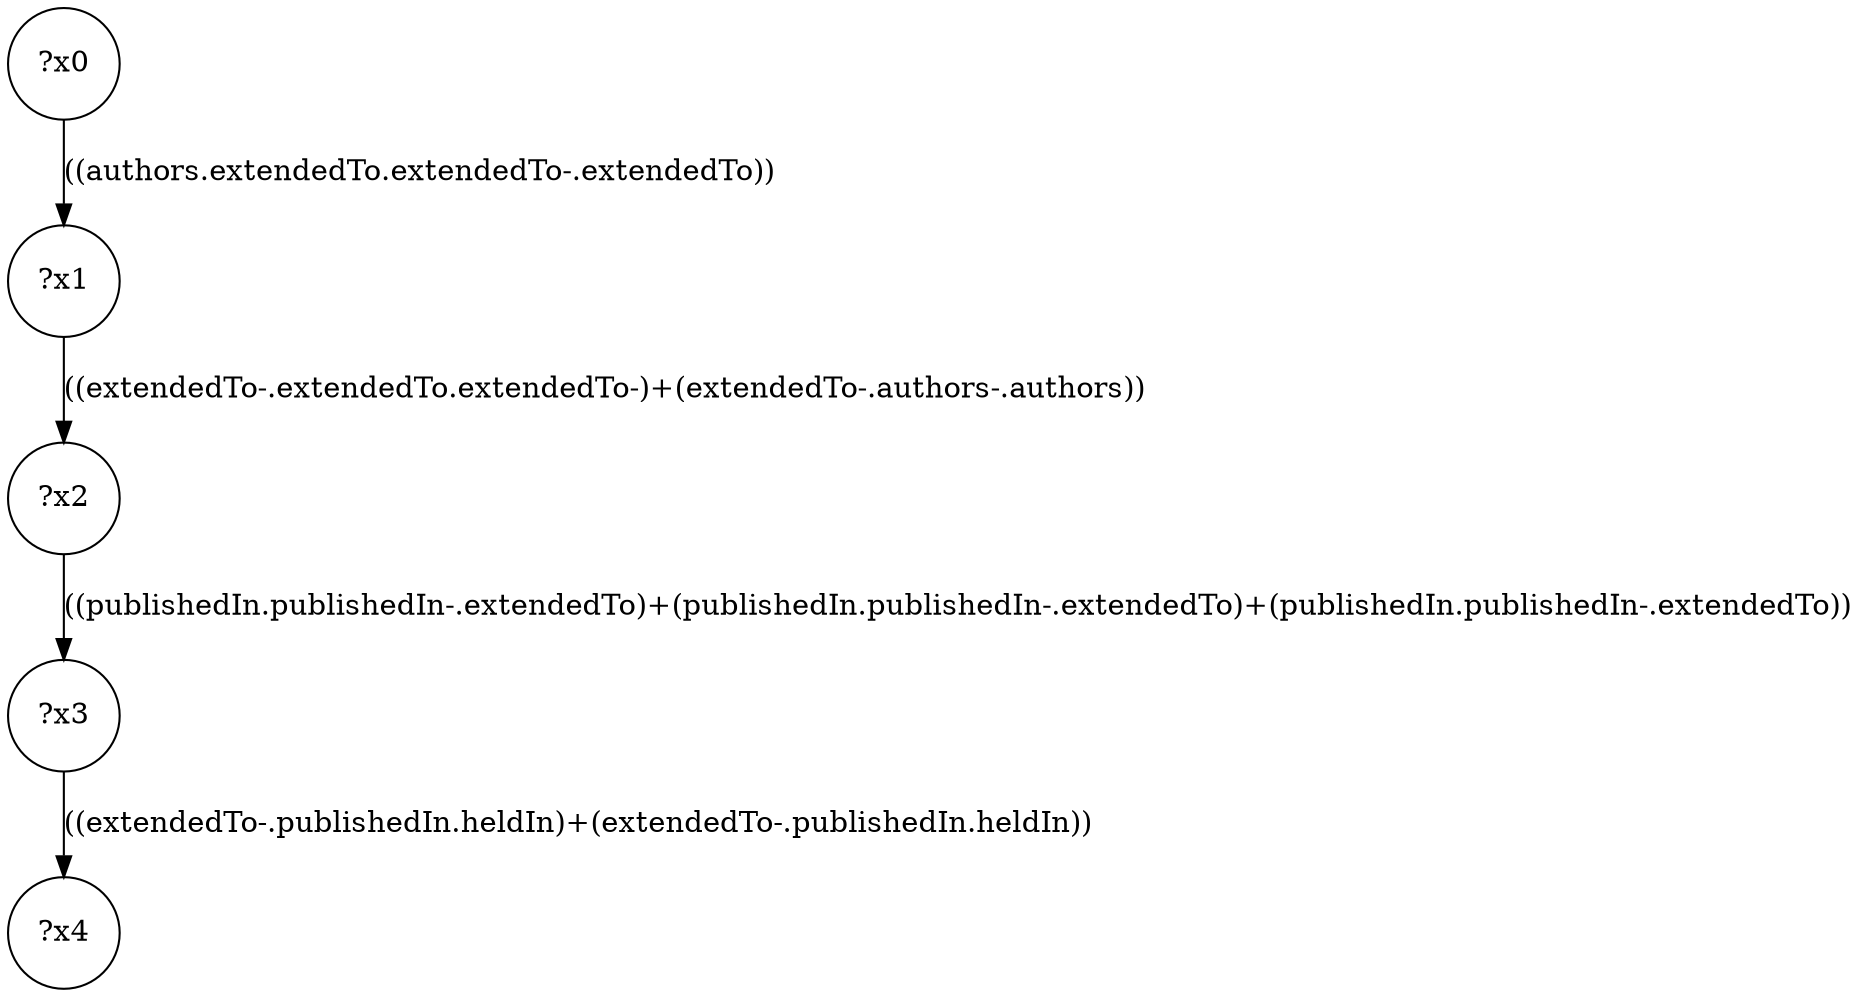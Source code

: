 digraph g {
	x0 [shape=circle, label="?x0"];
	x1 [shape=circle, label="?x1"];
	x0 -> x1 [label="((authors.extendedTo.extendedTo-.extendedTo))"];
	x2 [shape=circle, label="?x2"];
	x1 -> x2 [label="((extendedTo-.extendedTo.extendedTo-)+(extendedTo-.authors-.authors))"];
	x3 [shape=circle, label="?x3"];
	x2 -> x3 [label="((publishedIn.publishedIn-.extendedTo)+(publishedIn.publishedIn-.extendedTo)+(publishedIn.publishedIn-.extendedTo))"];
	x4 [shape=circle, label="?x4"];
	x3 -> x4 [label="((extendedTo-.publishedIn.heldIn)+(extendedTo-.publishedIn.heldIn))"];
}
